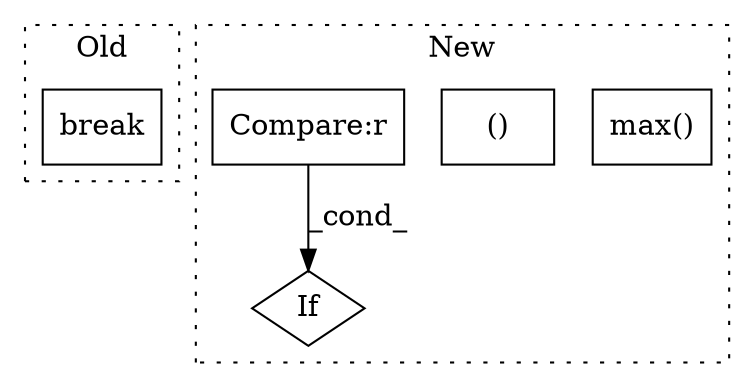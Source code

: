 digraph G {
subgraph cluster0 {
1 [label="break" a="94" s="16471" l="5" shape="box"];
label = "Old";
style="dotted";
}
subgraph cluster1 {
2 [label="max()" a="75" s="16748" l="19" shape="box"];
3 [label="()" a="54" s="16820" l="21" shape="box"];
4 [label="If" a="96" s="17007" l="3" shape="diamond"];
5 [label="Compare:r" a="40" s="17010" l="14" shape="box"];
label = "New";
style="dotted";
}
5 -> 4 [label="_cond_"];
}